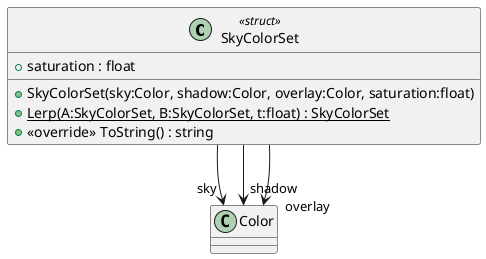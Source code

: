 @startuml
class SkyColorSet <<struct>> {
    + saturation : float
    + SkyColorSet(sky:Color, shadow:Color, overlay:Color, saturation:float)
    + {static} Lerp(A:SkyColorSet, B:SkyColorSet, t:float) : SkyColorSet
    + <<override>> ToString() : string
}
SkyColorSet --> "sky" Color
SkyColorSet --> "shadow" Color
SkyColorSet --> "overlay" Color
@enduml
